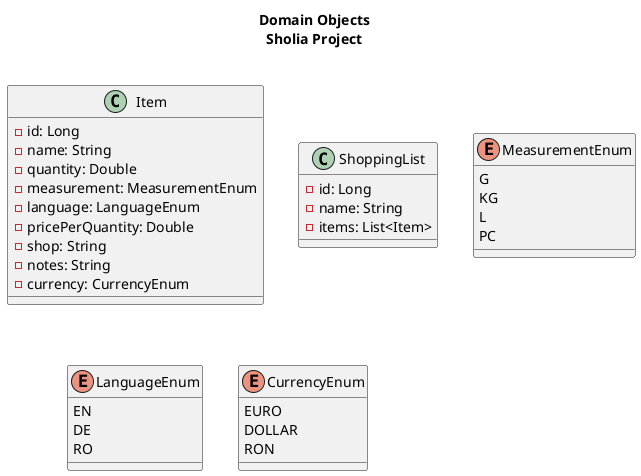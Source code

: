 @startuml

title Domain Objects\nSholia Project\n

class Item {
- id: Long
- name: String
- quantity: Double
- measurement: MeasurementEnum
- language: LanguageEnum
- pricePerQuantity: Double
- shop: String
- notes: String
- currency: CurrencyEnum
}

class ShoppingList{
- id: Long
- name: String
- items: List<Item>
}

enum MeasurementEnum {
G
KG
L
PC
}

enum LanguageEnum{
EN
DE
RO
}

enum CurrencyEnum{
EURO
DOLLAR
RON
}

@enduml
